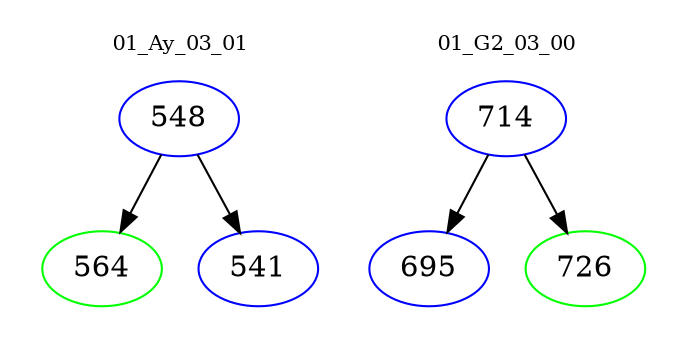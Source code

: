 digraph{
subgraph cluster_0 {
color = white
label = "01_Ay_03_01";
fontsize=10;
T0_548 [label="548", color="blue"]
T0_548 -> T0_564 [color="black"]
T0_564 [label="564", color="green"]
T0_548 -> T0_541 [color="black"]
T0_541 [label="541", color="blue"]
}
subgraph cluster_1 {
color = white
label = "01_G2_03_00";
fontsize=10;
T1_714 [label="714", color="blue"]
T1_714 -> T1_695 [color="black"]
T1_695 [label="695", color="blue"]
T1_714 -> T1_726 [color="black"]
T1_726 [label="726", color="green"]
}
}
